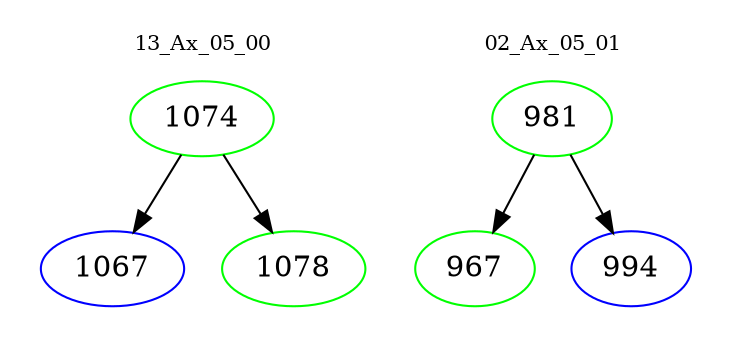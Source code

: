 digraph{
subgraph cluster_0 {
color = white
label = "13_Ax_05_00";
fontsize=10;
T0_1074 [label="1074", color="green"]
T0_1074 -> T0_1067 [color="black"]
T0_1067 [label="1067", color="blue"]
T0_1074 -> T0_1078 [color="black"]
T0_1078 [label="1078", color="green"]
}
subgraph cluster_1 {
color = white
label = "02_Ax_05_01";
fontsize=10;
T1_981 [label="981", color="green"]
T1_981 -> T1_967 [color="black"]
T1_967 [label="967", color="green"]
T1_981 -> T1_994 [color="black"]
T1_994 [label="994", color="blue"]
}
}
